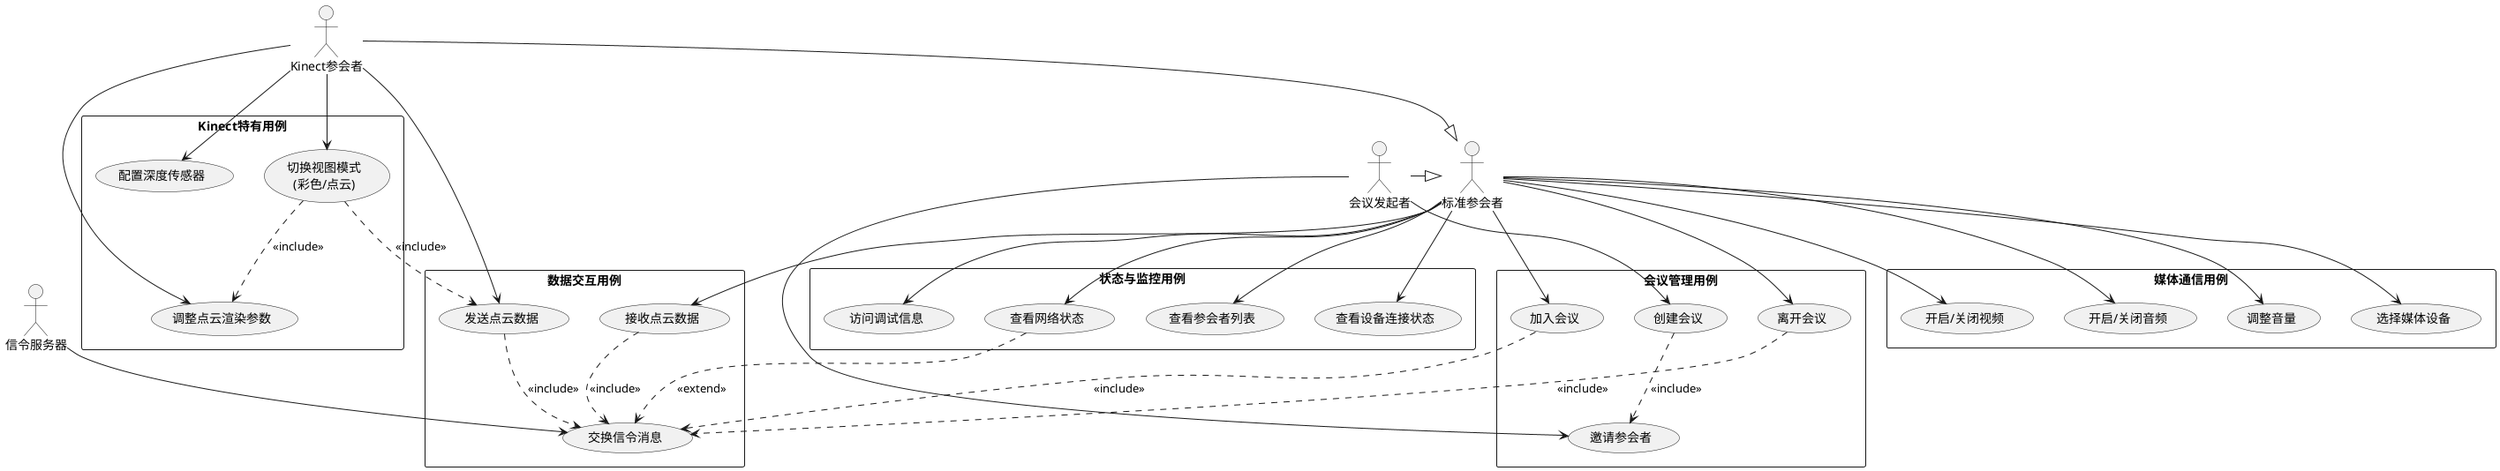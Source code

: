 @startuml 视频会议系统用例图

' 定义角色
actor "会议发起者" as Initiator
actor "Kinect参会者" as KinectUser
actor "标准参会者" as StandardUser
actor "信令服务器" as SignalingServer

' 角色继承关系
Initiator -|> StandardUser
KinectUser -|> StandardUser

' 用例组织
rectangle "会议管理用例" {
  usecase "创建会议" as UC1
  usecase "加入会议" as UC2
  usecase "离开会议" as UC3
  usecase "邀请参会者" as UC4
}

rectangle "媒体通信用例" {
  usecase "开启/关闭视频" as UC5
  usecase "开启/关闭音频" as UC6
  usecase "调整音量" as UC7
  usecase "选择媒体设备" as UC8
}

rectangle "Kinect特有用例" {
  usecase "切换视图模式\n(彩色/点云)" as UC9
  usecase "调整点云渲染参数" as UC10
  usecase "配置深度传感器" as UC11
}

rectangle "状态与监控用例" {
  usecase "查看网络状态" as UC12
  usecase "查看参会者列表" as UC13
  usecase "查看设备连接状态" as UC14
  usecase "访问调试信息" as UC15
}

rectangle "数据交互用例" {
  usecase "发送点云数据" as UC16
  usecase "接收点云数据" as UC17
  usecase "交换信令消息" as UC18
}

' 角色与用例的关系

' 会议发起者
Initiator --> UC1
Initiator --> UC4

' 所有参会者共有
StandardUser --> UC2
StandardUser --> UC3
StandardUser --> UC5
StandardUser --> UC6
StandardUser --> UC7
StandardUser --> UC8
StandardUser --> UC12
StandardUser --> UC13
StandardUser --> UC14
StandardUser --> UC15

' Kinect特有
KinectUser --> UC9
KinectUser --> UC10
KinectUser --> UC11
KinectUser --> UC16

' 标准参会者数据接收
StandardUser --> UC17

' 信令服务器
SignalingServer --> UC18

' 包含和扩展关系
UC1 ..> UC4 : <<include>>
UC9 ..> UC16 : <<include>>
UC9 ..> UC10 : <<include>>
UC2 ..> UC18 : <<include>>
UC3 ..> UC18 : <<include>>
UC16 ..> UC18 : <<include>>
UC17 ..> UC18 : <<include>>
UC12 ..> UC18 : <<extend>>

@enduml
